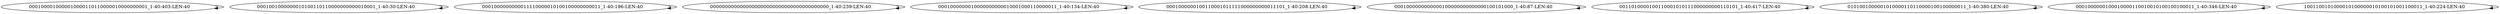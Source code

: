 digraph G {
    "0001000010000010000110110000010000000001_1-40:403-LEN:40" -> "0001000010000010000110110000010000000001_1-40:403-LEN:40";
    "0001001000000010100110110000000000010001_1-40:30-LEN:40" -> "0001001000000010100110110000000000010001_1-40:30-LEN:40";
    "0001000000000011110000010100100000000011_1-40:196-LEN:40" -> "0001000000000011110000010100100000000011_1-40:196-LEN:40";
    "0000000000000000000000000000000000000000_1-40:239-LEN:40" -> "0000000000000000000000000000000000000000_1-40:239-LEN:40";
    "0001000000010000000000010001000110000011_1-40:134-LEN:40" -> "0001000000010000000000010001000110000011_1-40:134-LEN:40";
    "0001000000100110001011111000000000011101_1-40:208-LEN:40" -> "0001000000100110001011111000000000011101_1-40:208-LEN:40";
    "0001000000000000100000000000000100101000_1-40:87-LEN:40" -> "0001000000000000100000000000000100101000_1-40:87-LEN:40";
    "0011010000100110001010111000000000110101_1-40:417-LEN:40" -> "0011010000100110001010111000000000110101_1-40:417-LEN:40";
    "0101001000001010000110110000100100000011_1-40:380-LEN:40" -> "0101001000001010000110110000100100000011_1-40:380-LEN:40";
    "0001000000100010000110010010100100100011_1-40:346-LEN:40" -> "0001000000100010000110010010100100100011_1-40:346-LEN:40";
    "1001100101000010100000010100101001100011_1-40:224-LEN:40" -> "1001100101000010100000010100101001100011_1-40:224-LEN:40";
}
